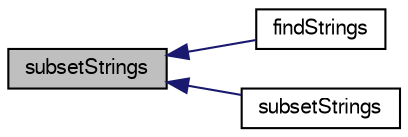 digraph "subsetStrings"
{
  bgcolor="transparent";
  edge [fontname="FreeSans",fontsize="10",labelfontname="FreeSans",labelfontsize="10"];
  node [fontname="FreeSans",fontsize="10",shape=record];
  rankdir="LR";
  Node126357 [label="subsetStrings",height=0.2,width=0.4,color="black", fillcolor="grey75", style="filled", fontcolor="black"];
  Node126357 -> Node126358 [dir="back",color="midnightblue",fontsize="10",style="solid",fontname="FreeSans"];
  Node126358 [label="findStrings",height=0.2,width=0.4,color="black",URL="$a21124.html#a01c11ec8848e5d7089044e6c5fdb1c1b",tooltip="Return list indices for strings matching one of the regular expression. "];
  Node126357 -> Node126359 [dir="back",color="midnightblue",fontsize="10",style="solid",fontname="FreeSans"];
  Node126359 [label="subsetStrings",height=0.2,width=0.4,color="black",URL="$a21124.html#af3665bd7588a05fedf3a8ac977b81ae6",tooltip="Extract elements of StringList when regular expression matches. "];
}
